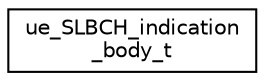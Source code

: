 digraph "Graphical Class Hierarchy"
{
 // LATEX_PDF_SIZE
  edge [fontname="Helvetica",fontsize="10",labelfontname="Helvetica",labelfontsize="10"];
  node [fontname="Helvetica",fontsize="10",shape=record];
  rankdir="LR";
  Node0 [label="ue_SLBCH_indication\l_body_t",height=0.2,width=0.4,color="black", fillcolor="white", style="filled",URL="$structue__SLBCH__indication__body__t.html",tooltip=" "];
}
